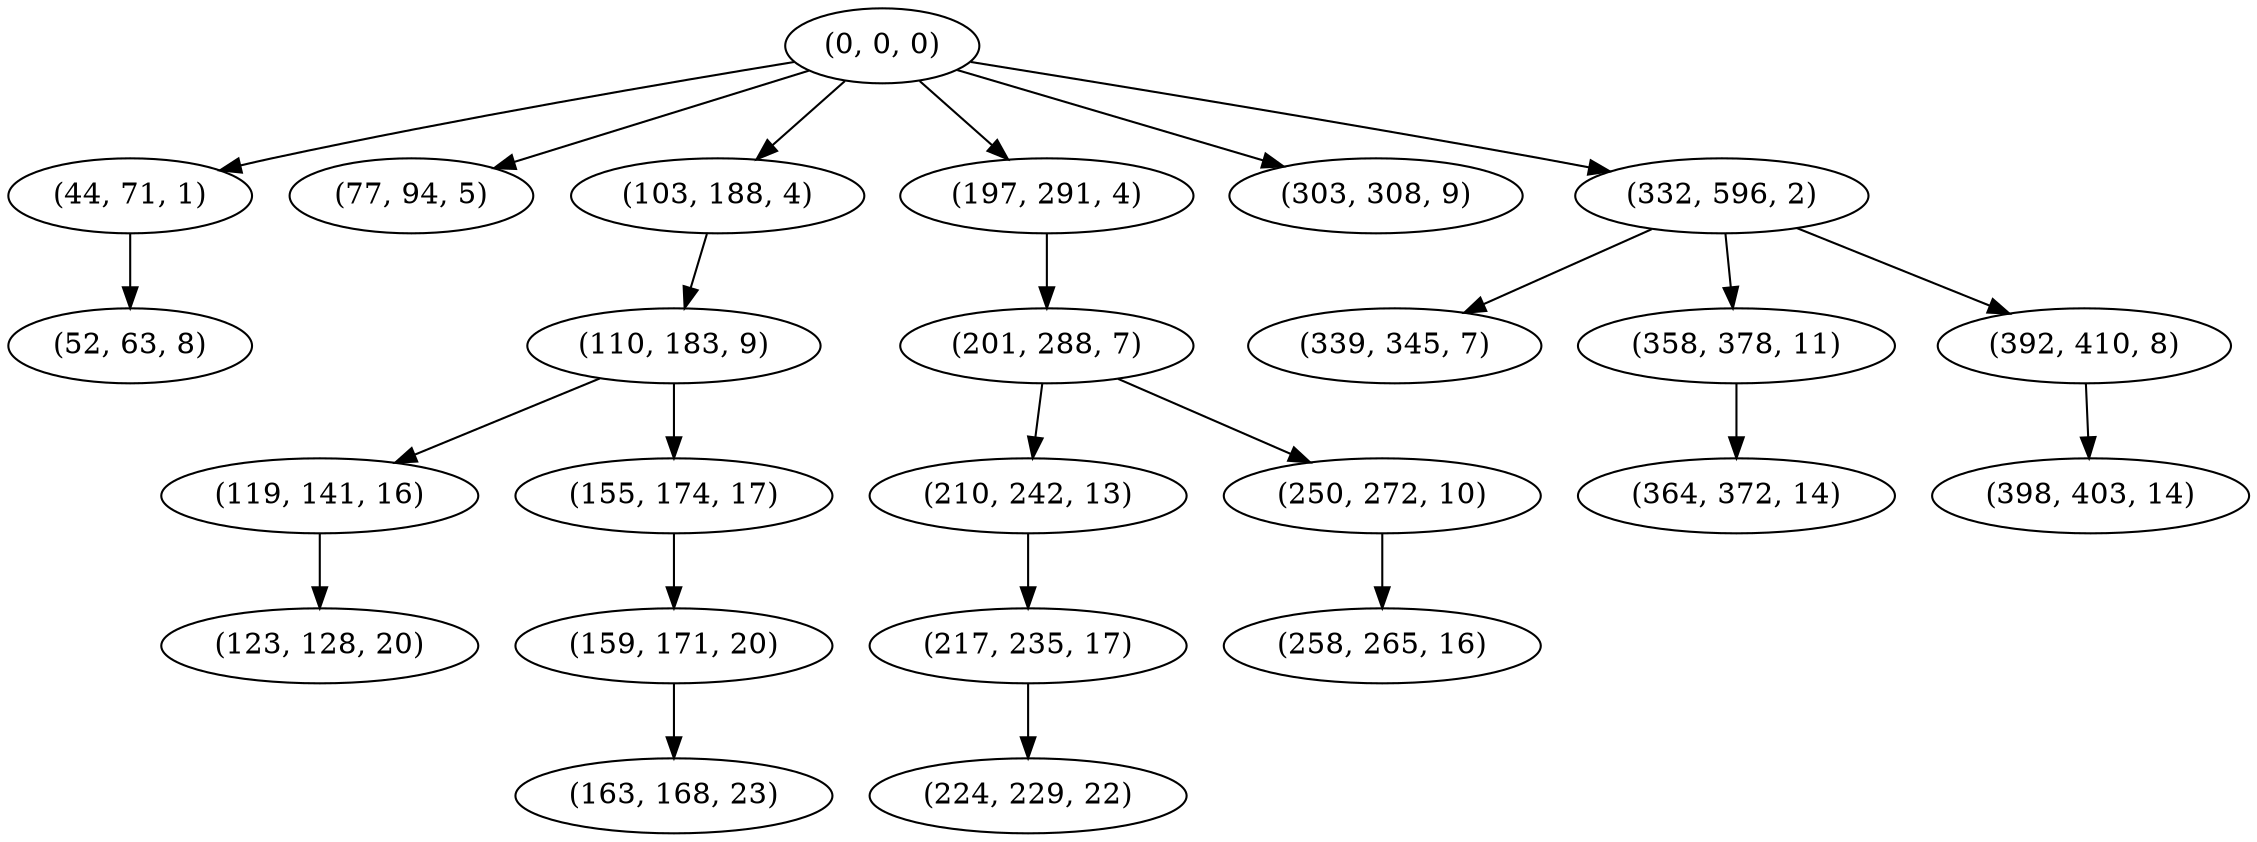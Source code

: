digraph tree {
    "(0, 0, 0)";
    "(44, 71, 1)";
    "(52, 63, 8)";
    "(77, 94, 5)";
    "(103, 188, 4)";
    "(110, 183, 9)";
    "(119, 141, 16)";
    "(123, 128, 20)";
    "(155, 174, 17)";
    "(159, 171, 20)";
    "(163, 168, 23)";
    "(197, 291, 4)";
    "(201, 288, 7)";
    "(210, 242, 13)";
    "(217, 235, 17)";
    "(224, 229, 22)";
    "(250, 272, 10)";
    "(258, 265, 16)";
    "(303, 308, 9)";
    "(332, 596, 2)";
    "(339, 345, 7)";
    "(358, 378, 11)";
    "(364, 372, 14)";
    "(392, 410, 8)";
    "(398, 403, 14)";
    "(0, 0, 0)" -> "(44, 71, 1)";
    "(0, 0, 0)" -> "(77, 94, 5)";
    "(0, 0, 0)" -> "(103, 188, 4)";
    "(0, 0, 0)" -> "(197, 291, 4)";
    "(0, 0, 0)" -> "(303, 308, 9)";
    "(0, 0, 0)" -> "(332, 596, 2)";
    "(44, 71, 1)" -> "(52, 63, 8)";
    "(103, 188, 4)" -> "(110, 183, 9)";
    "(110, 183, 9)" -> "(119, 141, 16)";
    "(110, 183, 9)" -> "(155, 174, 17)";
    "(119, 141, 16)" -> "(123, 128, 20)";
    "(155, 174, 17)" -> "(159, 171, 20)";
    "(159, 171, 20)" -> "(163, 168, 23)";
    "(197, 291, 4)" -> "(201, 288, 7)";
    "(201, 288, 7)" -> "(210, 242, 13)";
    "(201, 288, 7)" -> "(250, 272, 10)";
    "(210, 242, 13)" -> "(217, 235, 17)";
    "(217, 235, 17)" -> "(224, 229, 22)";
    "(250, 272, 10)" -> "(258, 265, 16)";
    "(332, 596, 2)" -> "(339, 345, 7)";
    "(332, 596, 2)" -> "(358, 378, 11)";
    "(332, 596, 2)" -> "(392, 410, 8)";
    "(358, 378, 11)" -> "(364, 372, 14)";
    "(392, 410, 8)" -> "(398, 403, 14)";
}
